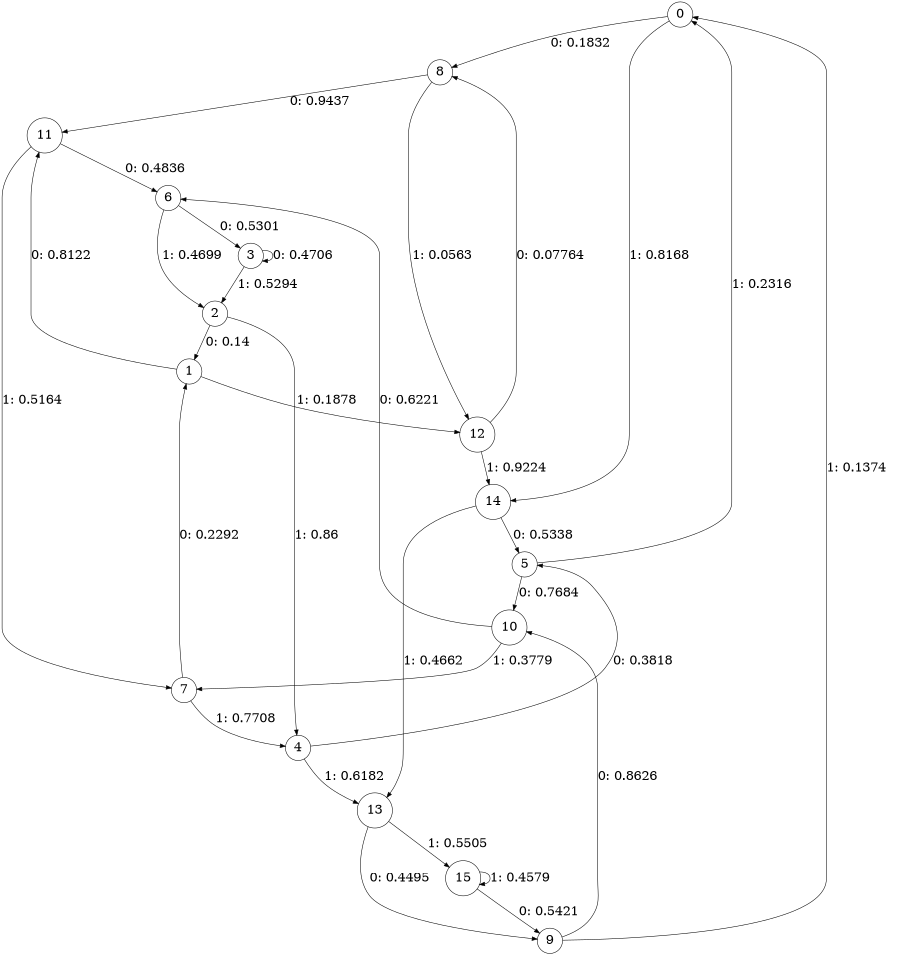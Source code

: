 digraph "ch9randomL4" {
size = "6,8.5";
ratio = "fill";
node [shape = circle];
node [fontsize = 24];
edge [fontsize = 24];
0 -> 8 [label = "0: 0.1832   "];
0 -> 14 [label = "1: 0.8168   "];
1 -> 11 [label = "0: 0.8122   "];
1 -> 12 [label = "1: 0.1878   "];
2 -> 1 [label = "0: 0.14     "];
2 -> 4 [label = "1: 0.86     "];
3 -> 3 [label = "0: 0.4706   "];
3 -> 2 [label = "1: 0.5294   "];
4 -> 5 [label = "0: 0.3818   "];
4 -> 13 [label = "1: 0.6182   "];
5 -> 10 [label = "0: 0.7684   "];
5 -> 0 [label = "1: 0.2316   "];
6 -> 3 [label = "0: 0.5301   "];
6 -> 2 [label = "1: 0.4699   "];
7 -> 1 [label = "0: 0.2292   "];
7 -> 4 [label = "1: 0.7708   "];
8 -> 11 [label = "0: 0.9437   "];
8 -> 12 [label = "1: 0.0563   "];
9 -> 10 [label = "0: 0.8626   "];
9 -> 0 [label = "1: 0.1374   "];
10 -> 6 [label = "0: 0.6221   "];
10 -> 7 [label = "1: 0.3779   "];
11 -> 6 [label = "0: 0.4836   "];
11 -> 7 [label = "1: 0.5164   "];
12 -> 8 [label = "0: 0.07764  "];
12 -> 14 [label = "1: 0.9224   "];
13 -> 9 [label = "0: 0.4495   "];
13 -> 15 [label = "1: 0.5505   "];
14 -> 5 [label = "0: 0.5338   "];
14 -> 13 [label = "1: 0.4662   "];
15 -> 9 [label = "0: 0.5421   "];
15 -> 15 [label = "1: 0.4579   "];
}